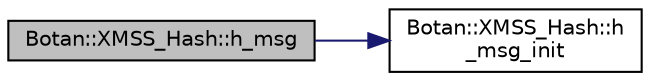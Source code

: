 digraph "Botan::XMSS_Hash::h_msg"
{
  edge [fontname="Helvetica",fontsize="10",labelfontname="Helvetica",labelfontsize="10"];
  node [fontname="Helvetica",fontsize="10",shape=record];
  rankdir="LR";
  Node4 [label="Botan::XMSS_Hash::h_msg",height=0.2,width=0.4,color="black", fillcolor="grey75", style="filled", fontcolor="black"];
  Node4 -> Node5 [color="midnightblue",fontsize="10",style="solid",fontname="Helvetica"];
  Node5 [label="Botan::XMSS_Hash::h\l_msg_init",height=0.2,width=0.4,color="black", fillcolor="white", style="filled",URL="$class_botan_1_1_x_m_s_s___hash.html#a8098c0af45ca712b79ef01d904a060b6"];
}
